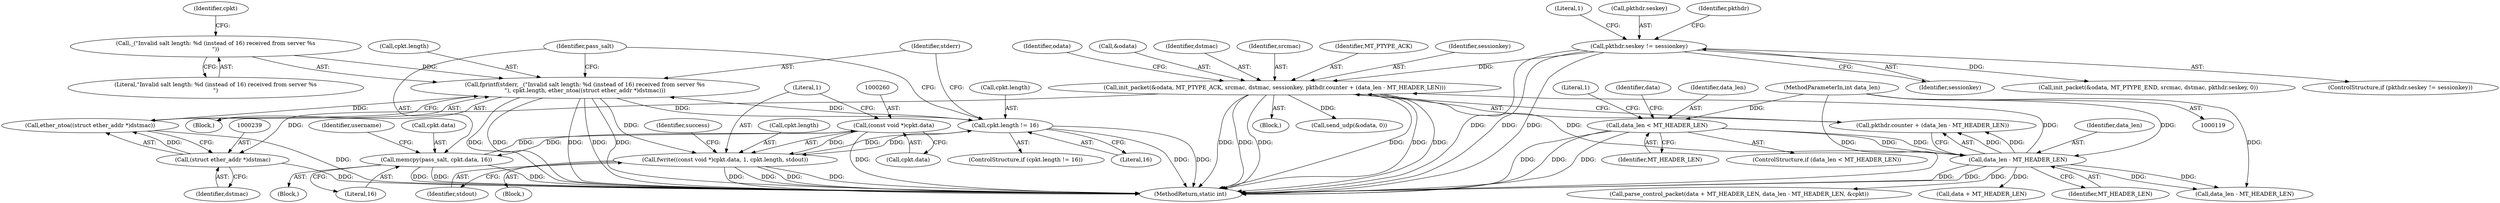 digraph "0_MAC-Telnet_b69d11727d4f0f8cf719c79e3fb700f55ca03e9a@API" {
"1000230" [label="(Call,fprintf(stderr, _(\"Invalid salt length: %d (instead of 16) received from server %s\n\"), cpkt.length, ether_ntoa((struct ether_addr *)dstmac)))"];
"1000232" [label="(Call,_(\"Invalid salt length: %d (instead of 16) received from server %s\n\"))"];
"1000224" [label="(Call,cpkt.length != 16)"];
"1000258" [label="(Call,fwrite((const void *)cpkt.data, 1, cpkt.length, stdout))"];
"1000259" [label="(Call,(const void *)cpkt.data)"];
"1000241" [label="(Call,memcpy(pass_salt, cpkt.data, 16))"];
"1000230" [label="(Call,fprintf(stderr, _(\"Invalid salt length: %d (instead of 16) received from server %s\n\"), cpkt.length, ether_ntoa((struct ether_addr *)dstmac)))"];
"1000237" [label="(Call,ether_ntoa((struct ether_addr *)dstmac))"];
"1000238" [label="(Call,(struct ether_addr *)dstmac)"];
"1000159" [label="(Call,init_packet(&odata, MT_PTYPE_ACK, srcmac, dstmac, sessionkey, pkthdr.counter + (data_len - MT_HEADER_LEN)))"];
"1000137" [label="(Call,pkthdr.seskey != sessionkey)"];
"1000170" [label="(Call,data_len - MT_HEADER_LEN)"];
"1000125" [label="(Call,data_len < MT_HEADER_LEN)"];
"1000121" [label="(MethodParameterIn,int data_len)"];
"1000208" [label="(Call,data_len - MT_HEADER_LEN)"];
"1000242" [label="(Identifier,pass_salt)"];
"1000224" [label="(Call,cpkt.length != 16)"];
"1000363" [label="(MethodReturn,static int)"];
"1000230" [label="(Call,fprintf(stderr, _(\"Invalid salt length: %d (instead of 16) received from server %s\n\"), cpkt.length, ether_ntoa((struct ether_addr *)dstmac)))"];
"1000164" [label="(Identifier,dstmac)"];
"1000126" [label="(Identifier,data_len)"];
"1000237" [label="(Call,ether_ntoa((struct ether_addr *)dstmac))"];
"1000124" [label="(ControlStructure,if (data_len < MT_HEADER_LEN))"];
"1000163" [label="(Identifier,srcmac)"];
"1000171" [label="(Identifier,data_len)"];
"1000264" [label="(Literal,1)"];
"1000131" [label="(Literal,1)"];
"1000228" [label="(Literal,16)"];
"1000127" [label="(Identifier,MT_HEADER_LEN)"];
"1000232" [label="(Call,_(\"Invalid salt length: %d (instead of 16) received from server %s\n\"))"];
"1000222" [label="(Block,)"];
"1000225" [label="(Call,cpkt.length)"];
"1000223" [label="(ControlStructure,if (cpkt.length != 16))"];
"1000261" [label="(Call,cpkt.data)"];
"1000159" [label="(Call,init_packet(&odata, MT_PTYPE_ACK, srcmac, dstmac, sessionkey, pkthdr.counter + (data_len - MT_HEADER_LEN)))"];
"1000141" [label="(Identifier,sessionkey)"];
"1000138" [label="(Call,pkthdr.seskey)"];
"1000149" [label="(Identifier,pkthdr)"];
"1000233" [label="(Literal,\"Invalid salt length: %d (instead of 16) received from server %s\n\")"];
"1000318" [label="(Call,init_packet(&odata, MT_PTYPE_END, srcmac, dstmac, pkthdr.seskey, 0))"];
"1000265" [label="(Call,cpkt.length)"];
"1000204" [label="(Call,parse_control_packet(data + MT_HEADER_LEN, data_len - MT_HEADER_LEN, &cpkt))"];
"1000258" [label="(Call,fwrite((const void *)cpkt.data, 1, cpkt.length, stdout))"];
"1000125" [label="(Call,data_len < MT_HEADER_LEN)"];
"1000295" [label="(Identifier,success)"];
"1000205" [label="(Call,data + MT_HEADER_LEN)"];
"1000248" [label="(Identifier,username)"];
"1000166" [label="(Call,pkthdr.counter + (data_len - MT_HEADER_LEN))"];
"1000235" [label="(Identifier,cpkt)"];
"1000162" [label="(Identifier,MT_PTYPE_ACK)"];
"1000172" [label="(Identifier,MT_HEADER_LEN)"];
"1000229" [label="(Block,)"];
"1000165" [label="(Identifier,sessionkey)"];
"1000133" [label="(Identifier,data)"];
"1000243" [label="(Call,cpkt.data)"];
"1000145" [label="(Literal,1)"];
"1000170" [label="(Call,data_len - MT_HEADER_LEN)"];
"1000152" [label="(Block,)"];
"1000241" [label="(Call,memcpy(pass_salt, cpkt.data, 16))"];
"1000268" [label="(Identifier,stdout)"];
"1000238" [label="(Call,(struct ether_addr *)dstmac)"];
"1000240" [label="(Identifier,dstmac)"];
"1000246" [label="(Literal,16)"];
"1000234" [label="(Call,cpkt.length)"];
"1000173" [label="(Call,send_udp(&odata, 0))"];
"1000175" [label="(Identifier,odata)"];
"1000121" [label="(MethodParameterIn,int data_len)"];
"1000259" [label="(Call,(const void *)cpkt.data)"];
"1000257" [label="(Block,)"];
"1000137" [label="(Call,pkthdr.seskey != sessionkey)"];
"1000231" [label="(Identifier,stderr)"];
"1000136" [label="(ControlStructure,if (pkthdr.seskey != sessionkey))"];
"1000160" [label="(Call,&odata)"];
"1000230" -> "1000229"  [label="AST: "];
"1000230" -> "1000237"  [label="CFG: "];
"1000231" -> "1000230"  [label="AST: "];
"1000232" -> "1000230"  [label="AST: "];
"1000234" -> "1000230"  [label="AST: "];
"1000237" -> "1000230"  [label="AST: "];
"1000242" -> "1000230"  [label="CFG: "];
"1000230" -> "1000363"  [label="DDG: "];
"1000230" -> "1000363"  [label="DDG: "];
"1000230" -> "1000363"  [label="DDG: "];
"1000230" -> "1000363"  [label="DDG: "];
"1000230" -> "1000363"  [label="DDG: "];
"1000230" -> "1000224"  [label="DDG: "];
"1000232" -> "1000230"  [label="DDG: "];
"1000224" -> "1000230"  [label="DDG: "];
"1000237" -> "1000230"  [label="DDG: "];
"1000230" -> "1000258"  [label="DDG: "];
"1000232" -> "1000233"  [label="CFG: "];
"1000233" -> "1000232"  [label="AST: "];
"1000235" -> "1000232"  [label="CFG: "];
"1000224" -> "1000223"  [label="AST: "];
"1000224" -> "1000228"  [label="CFG: "];
"1000225" -> "1000224"  [label="AST: "];
"1000228" -> "1000224"  [label="AST: "];
"1000231" -> "1000224"  [label="CFG: "];
"1000242" -> "1000224"  [label="CFG: "];
"1000224" -> "1000363"  [label="DDG: "];
"1000224" -> "1000363"  [label="DDG: "];
"1000258" -> "1000224"  [label="DDG: "];
"1000224" -> "1000258"  [label="DDG: "];
"1000258" -> "1000257"  [label="AST: "];
"1000258" -> "1000268"  [label="CFG: "];
"1000259" -> "1000258"  [label="AST: "];
"1000264" -> "1000258"  [label="AST: "];
"1000265" -> "1000258"  [label="AST: "];
"1000268" -> "1000258"  [label="AST: "];
"1000295" -> "1000258"  [label="CFG: "];
"1000258" -> "1000363"  [label="DDG: "];
"1000258" -> "1000363"  [label="DDG: "];
"1000258" -> "1000363"  [label="DDG: "];
"1000258" -> "1000363"  [label="DDG: "];
"1000259" -> "1000258"  [label="DDG: "];
"1000259" -> "1000261"  [label="CFG: "];
"1000260" -> "1000259"  [label="AST: "];
"1000261" -> "1000259"  [label="AST: "];
"1000264" -> "1000259"  [label="CFG: "];
"1000259" -> "1000363"  [label="DDG: "];
"1000259" -> "1000241"  [label="DDG: "];
"1000241" -> "1000259"  [label="DDG: "];
"1000241" -> "1000222"  [label="AST: "];
"1000241" -> "1000246"  [label="CFG: "];
"1000242" -> "1000241"  [label="AST: "];
"1000243" -> "1000241"  [label="AST: "];
"1000246" -> "1000241"  [label="AST: "];
"1000248" -> "1000241"  [label="CFG: "];
"1000241" -> "1000363"  [label="DDG: "];
"1000241" -> "1000363"  [label="DDG: "];
"1000241" -> "1000363"  [label="DDG: "];
"1000237" -> "1000238"  [label="CFG: "];
"1000238" -> "1000237"  [label="AST: "];
"1000237" -> "1000363"  [label="DDG: "];
"1000238" -> "1000237"  [label="DDG: "];
"1000238" -> "1000240"  [label="CFG: "];
"1000239" -> "1000238"  [label="AST: "];
"1000240" -> "1000238"  [label="AST: "];
"1000238" -> "1000363"  [label="DDG: "];
"1000159" -> "1000238"  [label="DDG: "];
"1000159" -> "1000152"  [label="AST: "];
"1000159" -> "1000166"  [label="CFG: "];
"1000160" -> "1000159"  [label="AST: "];
"1000162" -> "1000159"  [label="AST: "];
"1000163" -> "1000159"  [label="AST: "];
"1000164" -> "1000159"  [label="AST: "];
"1000165" -> "1000159"  [label="AST: "];
"1000166" -> "1000159"  [label="AST: "];
"1000175" -> "1000159"  [label="CFG: "];
"1000159" -> "1000363"  [label="DDG: "];
"1000159" -> "1000363"  [label="DDG: "];
"1000159" -> "1000363"  [label="DDG: "];
"1000159" -> "1000363"  [label="DDG: "];
"1000159" -> "1000363"  [label="DDG: "];
"1000159" -> "1000363"  [label="DDG: "];
"1000137" -> "1000159"  [label="DDG: "];
"1000170" -> "1000159"  [label="DDG: "];
"1000170" -> "1000159"  [label="DDG: "];
"1000159" -> "1000173"  [label="DDG: "];
"1000137" -> "1000136"  [label="AST: "];
"1000137" -> "1000141"  [label="CFG: "];
"1000138" -> "1000137"  [label="AST: "];
"1000141" -> "1000137"  [label="AST: "];
"1000145" -> "1000137"  [label="CFG: "];
"1000149" -> "1000137"  [label="CFG: "];
"1000137" -> "1000363"  [label="DDG: "];
"1000137" -> "1000363"  [label="DDG: "];
"1000137" -> "1000363"  [label="DDG: "];
"1000137" -> "1000318"  [label="DDG: "];
"1000170" -> "1000166"  [label="AST: "];
"1000170" -> "1000172"  [label="CFG: "];
"1000171" -> "1000170"  [label="AST: "];
"1000172" -> "1000170"  [label="AST: "];
"1000166" -> "1000170"  [label="CFG: "];
"1000170" -> "1000363"  [label="DDG: "];
"1000170" -> "1000363"  [label="DDG: "];
"1000170" -> "1000166"  [label="DDG: "];
"1000170" -> "1000166"  [label="DDG: "];
"1000125" -> "1000170"  [label="DDG: "];
"1000125" -> "1000170"  [label="DDG: "];
"1000121" -> "1000170"  [label="DDG: "];
"1000170" -> "1000204"  [label="DDG: "];
"1000170" -> "1000205"  [label="DDG: "];
"1000170" -> "1000208"  [label="DDG: "];
"1000170" -> "1000208"  [label="DDG: "];
"1000125" -> "1000124"  [label="AST: "];
"1000125" -> "1000127"  [label="CFG: "];
"1000126" -> "1000125"  [label="AST: "];
"1000127" -> "1000125"  [label="AST: "];
"1000131" -> "1000125"  [label="CFG: "];
"1000133" -> "1000125"  [label="CFG: "];
"1000125" -> "1000363"  [label="DDG: "];
"1000125" -> "1000363"  [label="DDG: "];
"1000125" -> "1000363"  [label="DDG: "];
"1000121" -> "1000125"  [label="DDG: "];
"1000121" -> "1000119"  [label="AST: "];
"1000121" -> "1000363"  [label="DDG: "];
"1000121" -> "1000208"  [label="DDG: "];
}
